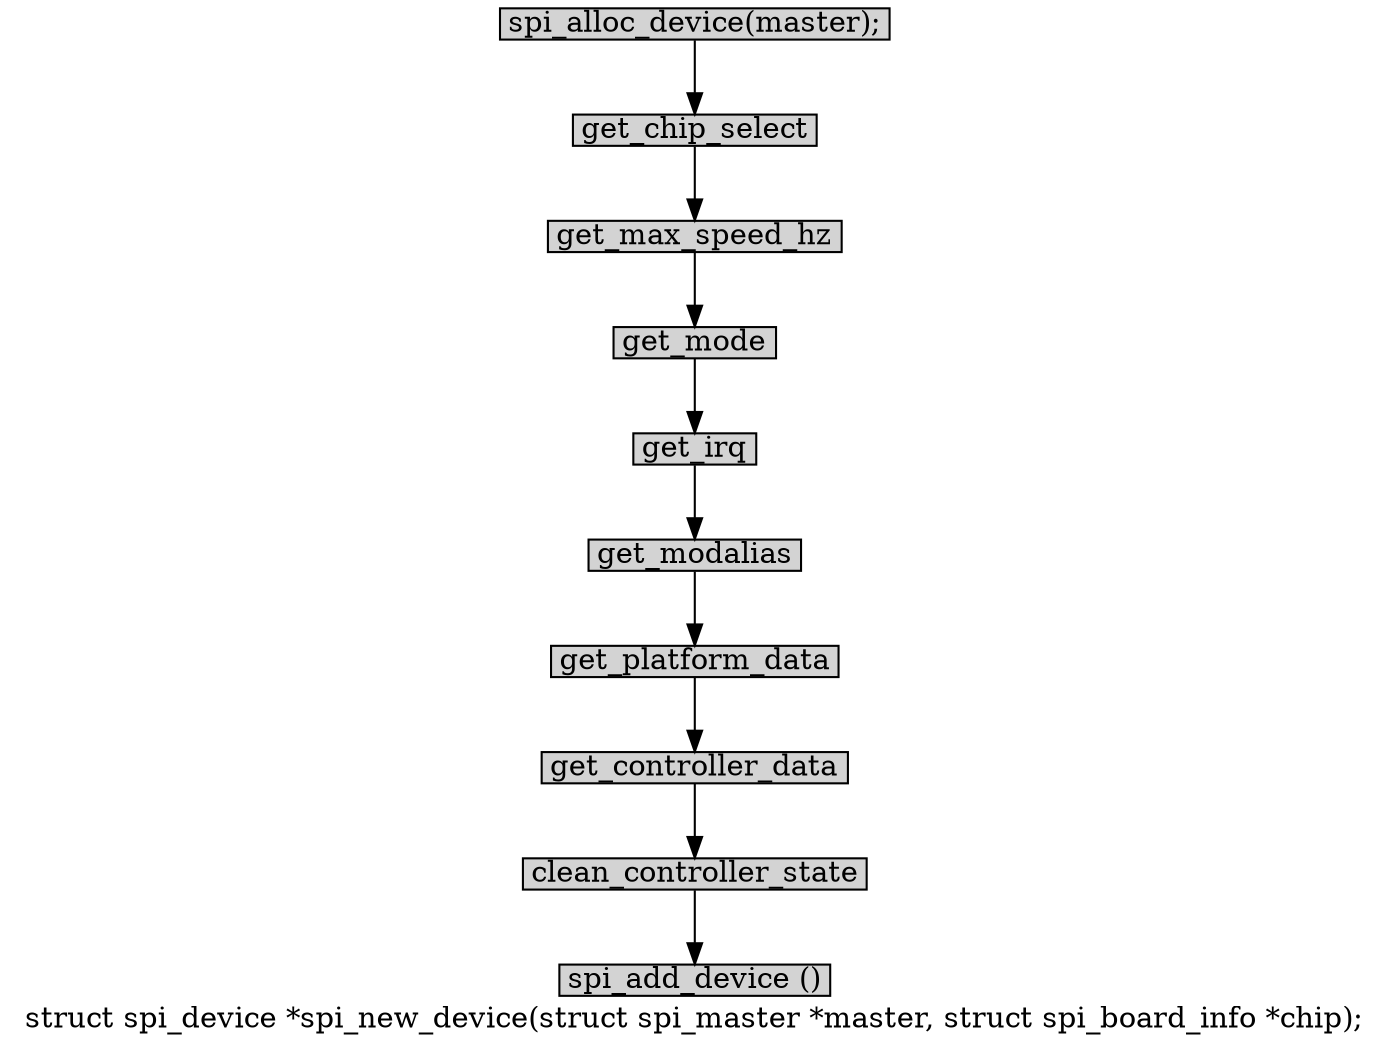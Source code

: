 digraph spi_new_device{
        label="struct spi_device *spi_new_device(struct spi_master *master, struct spi_board_info *chip);";
		
        size="10,18";
        ratio=filled;
        
		node[style=filled, shape = box, margin="0.05,0.005",height="0.1",width="0.1"];

		spi_alloc_device[label="spi_alloc_device(master);"];
		get_chip_select[label="get_chip_select"];
		get_max_speed_hz[label="get_max_speed_hz"];
		get_mode[label="get_mode"];
		get_irq[label="get_irq"];
		get_modalias[label="get_modalias"];
		get_platform_data[label="get_platform_data"];
		get_controller_data[label="get_controller_data"];
		clean_controller_state[label="clean_controller_state"];
		spi_add_device[label="spi_add_device ()"];
		
		spi_alloc_device -> get_chip_select;
		get_chip_select -> get_max_speed_hz;
		get_max_speed_hz -> get_mode;
		get_mode -> get_irq;
		get_irq -> get_modalias;
		get_modalias -> get_platform_data;
		get_platform_data -> get_controller_data;
		get_controller_data -> clean_controller_state;
		clean_controller_state -> spi_add_device;
		
}
